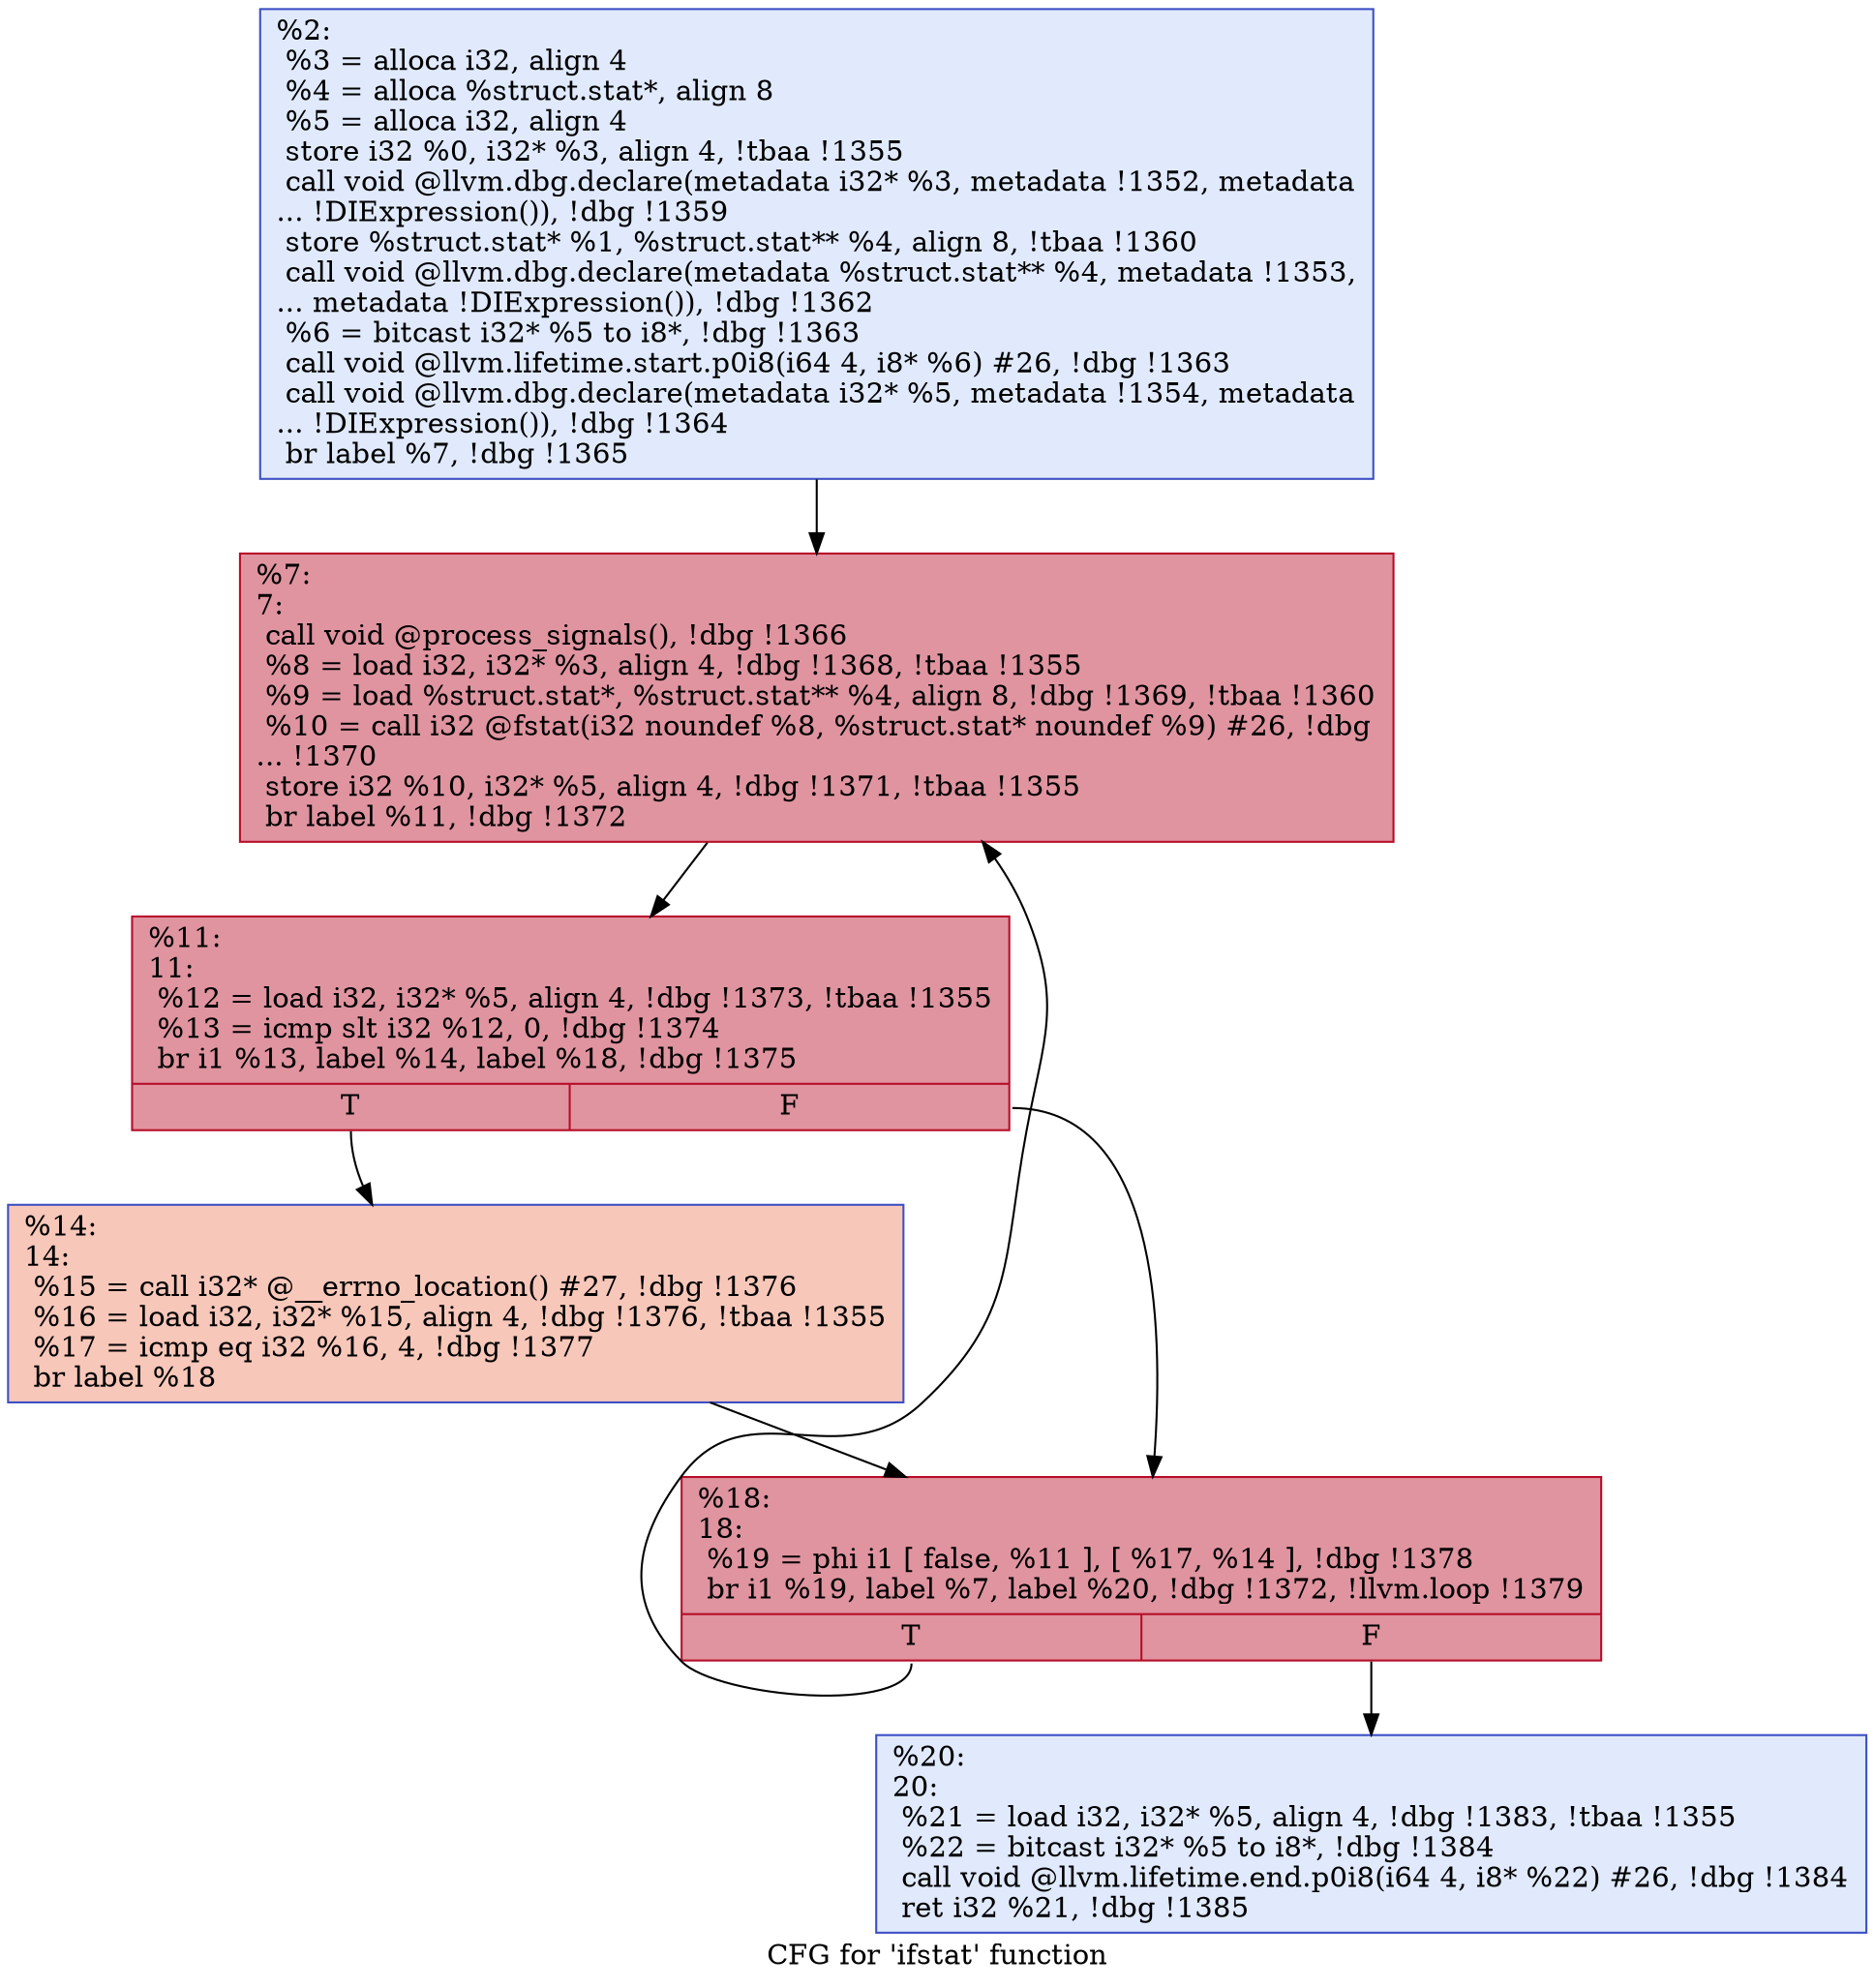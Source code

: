 digraph "CFG for 'ifstat' function" {
	label="CFG for 'ifstat' function";

	Node0xf4ede0 [shape=record,color="#3d50c3ff", style=filled, fillcolor="#b9d0f970",label="{%2:\l  %3 = alloca i32, align 4\l  %4 = alloca %struct.stat*, align 8\l  %5 = alloca i32, align 4\l  store i32 %0, i32* %3, align 4, !tbaa !1355\l  call void @llvm.dbg.declare(metadata i32* %3, metadata !1352, metadata\l... !DIExpression()), !dbg !1359\l  store %struct.stat* %1, %struct.stat** %4, align 8, !tbaa !1360\l  call void @llvm.dbg.declare(metadata %struct.stat** %4, metadata !1353,\l... metadata !DIExpression()), !dbg !1362\l  %6 = bitcast i32* %5 to i8*, !dbg !1363\l  call void @llvm.lifetime.start.p0i8(i64 4, i8* %6) #26, !dbg !1363\l  call void @llvm.dbg.declare(metadata i32* %5, metadata !1354, metadata\l... !DIExpression()), !dbg !1364\l  br label %7, !dbg !1365\l}"];
	Node0xf4ede0 -> Node0xf4ee30;
	Node0xf4ee30 [shape=record,color="#b70d28ff", style=filled, fillcolor="#b70d2870",label="{%7:\l7:                                                \l  call void @process_signals(), !dbg !1366\l  %8 = load i32, i32* %3, align 4, !dbg !1368, !tbaa !1355\l  %9 = load %struct.stat*, %struct.stat** %4, align 8, !dbg !1369, !tbaa !1360\l  %10 = call i32 @fstat(i32 noundef %8, %struct.stat* noundef %9) #26, !dbg\l... !1370\l  store i32 %10, i32* %5, align 4, !dbg !1371, !tbaa !1355\l  br label %11, !dbg !1372\l}"];
	Node0xf4ee30 -> Node0xf4ee80;
	Node0xf4ee80 [shape=record,color="#b70d28ff", style=filled, fillcolor="#b70d2870",label="{%11:\l11:                                               \l  %12 = load i32, i32* %5, align 4, !dbg !1373, !tbaa !1355\l  %13 = icmp slt i32 %12, 0, !dbg !1374\l  br i1 %13, label %14, label %18, !dbg !1375\l|{<s0>T|<s1>F}}"];
	Node0xf4ee80:s0 -> Node0xf4eed0;
	Node0xf4ee80:s1 -> Node0xf4ef20;
	Node0xf4eed0 [shape=record,color="#3d50c3ff", style=filled, fillcolor="#ec7f6370",label="{%14:\l14:                                               \l  %15 = call i32* @__errno_location() #27, !dbg !1376\l  %16 = load i32, i32* %15, align 4, !dbg !1376, !tbaa !1355\l  %17 = icmp eq i32 %16, 4, !dbg !1377\l  br label %18\l}"];
	Node0xf4eed0 -> Node0xf4ef20;
	Node0xf4ef20 [shape=record,color="#b70d28ff", style=filled, fillcolor="#b70d2870",label="{%18:\l18:                                               \l  %19 = phi i1 [ false, %11 ], [ %17, %14 ], !dbg !1378\l  br i1 %19, label %7, label %20, !dbg !1372, !llvm.loop !1379\l|{<s0>T|<s1>F}}"];
	Node0xf4ef20:s0 -> Node0xf4ee30;
	Node0xf4ef20:s1 -> Node0xf4ef70;
	Node0xf4ef70 [shape=record,color="#3d50c3ff", style=filled, fillcolor="#b9d0f970",label="{%20:\l20:                                               \l  %21 = load i32, i32* %5, align 4, !dbg !1383, !tbaa !1355\l  %22 = bitcast i32* %5 to i8*, !dbg !1384\l  call void @llvm.lifetime.end.p0i8(i64 4, i8* %22) #26, !dbg !1384\l  ret i32 %21, !dbg !1385\l}"];
}
